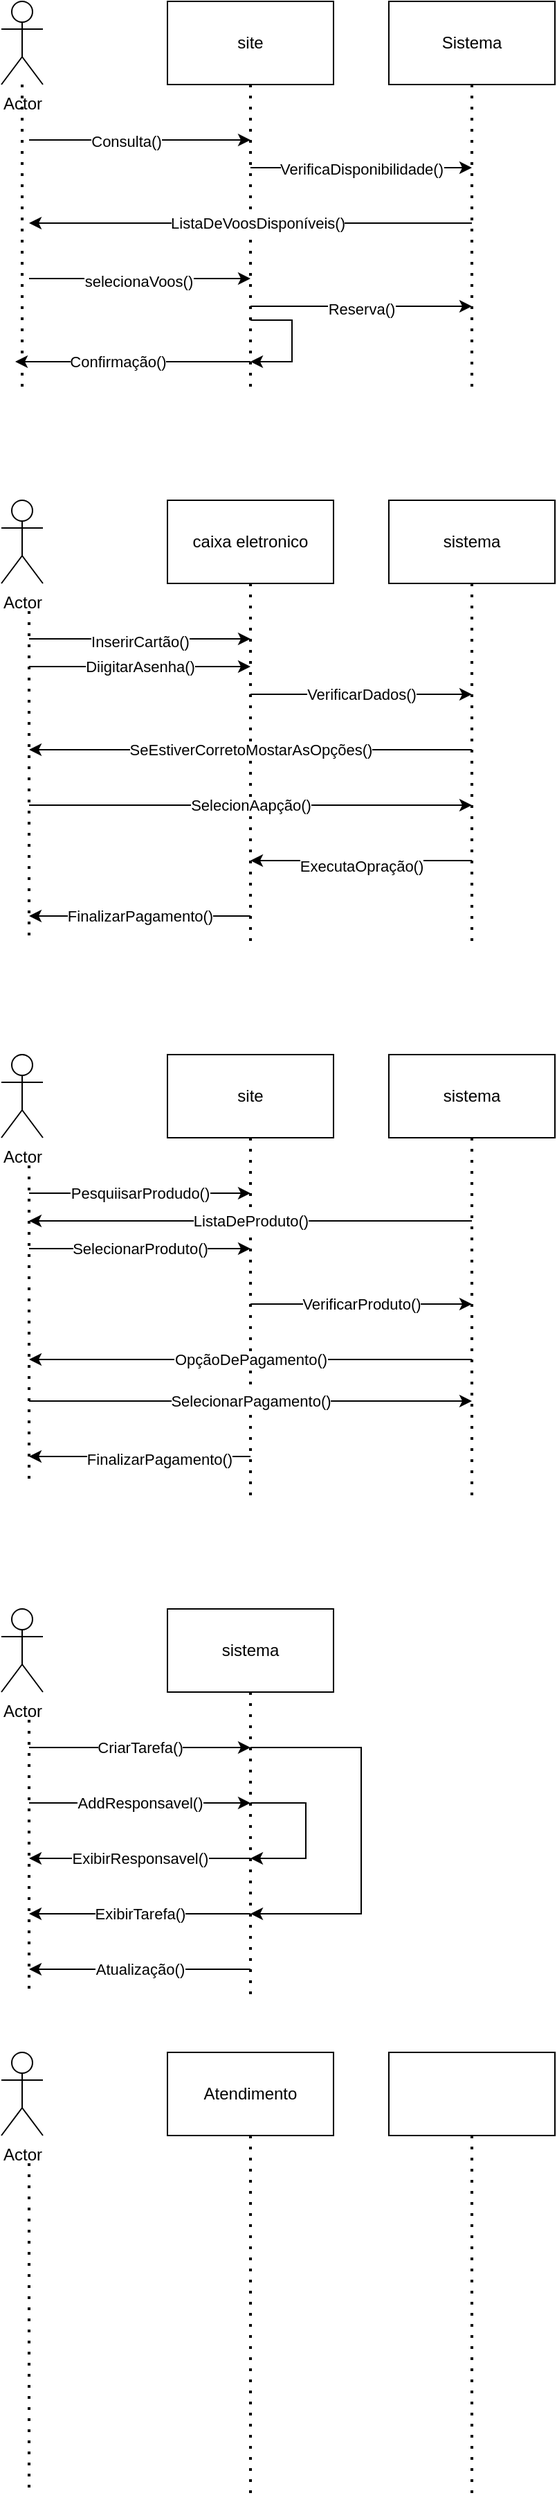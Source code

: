 <mxfile version="21.1.4" type="github">
  <diagram name="Page-1" id="2YBvvXClWsGukQMizWep">
    <mxGraphModel dx="1114" dy="616" grid="1" gridSize="10" guides="1" tooltips="1" connect="1" arrows="1" fold="1" page="1" pageScale="1" pageWidth="850" pageHeight="1100" math="0" shadow="0">
      <root>
        <mxCell id="0" />
        <mxCell id="1" parent="0" />
        <mxCell id="4xNqTKwvq2-In16SjZqR-2" value="site" style="rounded=0;whiteSpace=wrap;html=1;" vertex="1" parent="1">
          <mxGeometry x="200" y="80" width="120" height="60" as="geometry" />
        </mxCell>
        <mxCell id="4xNqTKwvq2-In16SjZqR-3" value="Sistema" style="rounded=0;whiteSpace=wrap;html=1;" vertex="1" parent="1">
          <mxGeometry x="360" y="80" width="120" height="60" as="geometry" />
        </mxCell>
        <mxCell id="4xNqTKwvq2-In16SjZqR-4" value="Actor" style="shape=umlActor;verticalLabelPosition=bottom;verticalAlign=top;html=1;outlineConnect=0;" vertex="1" parent="1">
          <mxGeometry x="80" y="80" width="30" height="60" as="geometry" />
        </mxCell>
        <mxCell id="4xNqTKwvq2-In16SjZqR-6" value="" style="endArrow=none;dashed=1;html=1;dashPattern=1 3;strokeWidth=2;rounded=0;" edge="1" parent="1" source="4xNqTKwvq2-In16SjZqR-4">
          <mxGeometry width="50" height="50" relative="1" as="geometry">
            <mxPoint x="70" y="240" as="sourcePoint" />
            <mxPoint x="95" y="360" as="targetPoint" />
          </mxGeometry>
        </mxCell>
        <mxCell id="4xNqTKwvq2-In16SjZqR-7" value="" style="endArrow=none;dashed=1;html=1;dashPattern=1 3;strokeWidth=2;rounded=0;exitX=0.5;exitY=1;exitDx=0;exitDy=0;" edge="1" parent="1" source="4xNqTKwvq2-In16SjZqR-2">
          <mxGeometry width="50" height="50" relative="1" as="geometry">
            <mxPoint x="400" y="340" as="sourcePoint" />
            <mxPoint x="260" y="360" as="targetPoint" />
          </mxGeometry>
        </mxCell>
        <mxCell id="4xNqTKwvq2-In16SjZqR-8" value="" style="endArrow=none;dashed=1;html=1;dashPattern=1 3;strokeWidth=2;rounded=0;exitX=0.5;exitY=1;exitDx=0;exitDy=0;" edge="1" parent="1" source="4xNqTKwvq2-In16SjZqR-3">
          <mxGeometry width="50" height="50" relative="1" as="geometry">
            <mxPoint x="400" y="340" as="sourcePoint" />
            <mxPoint x="420" y="360" as="targetPoint" />
          </mxGeometry>
        </mxCell>
        <mxCell id="4xNqTKwvq2-In16SjZqR-11" value="" style="endArrow=classic;html=1;rounded=0;" edge="1" parent="1">
          <mxGeometry width="50" height="50" relative="1" as="geometry">
            <mxPoint x="100" y="180" as="sourcePoint" />
            <mxPoint x="260" y="180" as="targetPoint" />
          </mxGeometry>
        </mxCell>
        <mxCell id="4xNqTKwvq2-In16SjZqR-12" value="Consulta()" style="edgeLabel;html=1;align=center;verticalAlign=middle;resizable=0;points=[];" vertex="1" connectable="0" parent="4xNqTKwvq2-In16SjZqR-11">
          <mxGeometry x="-0.125" y="-1" relative="1" as="geometry">
            <mxPoint as="offset" />
          </mxGeometry>
        </mxCell>
        <mxCell id="4xNqTKwvq2-In16SjZqR-13" value="" style="endArrow=classic;html=1;rounded=0;" edge="1" parent="1">
          <mxGeometry width="50" height="50" relative="1" as="geometry">
            <mxPoint x="260" y="200" as="sourcePoint" />
            <mxPoint x="420" y="200" as="targetPoint" />
          </mxGeometry>
        </mxCell>
        <mxCell id="4xNqTKwvq2-In16SjZqR-14" value="VerificaDisponibilidade()" style="edgeLabel;html=1;align=center;verticalAlign=middle;resizable=0;points=[];" vertex="1" connectable="0" parent="4xNqTKwvq2-In16SjZqR-13">
          <mxGeometry x="0.188" y="-1" relative="1" as="geometry">
            <mxPoint x="-15" as="offset" />
          </mxGeometry>
        </mxCell>
        <mxCell id="4xNqTKwvq2-In16SjZqR-15" value="" style="endArrow=classic;html=1;rounded=0;" edge="1" parent="1">
          <mxGeometry width="50" height="50" relative="1" as="geometry">
            <mxPoint x="420" y="240" as="sourcePoint" />
            <mxPoint x="100" y="240" as="targetPoint" />
          </mxGeometry>
        </mxCell>
        <mxCell id="4xNqTKwvq2-In16SjZqR-16" value="ListaDeVoosDisponíveis()" style="edgeLabel;html=1;align=center;verticalAlign=middle;resizable=0;points=[];" vertex="1" connectable="0" parent="4xNqTKwvq2-In16SjZqR-15">
          <mxGeometry x="-0.103" relative="1" as="geometry">
            <mxPoint x="-12" as="offset" />
          </mxGeometry>
        </mxCell>
        <mxCell id="4xNqTKwvq2-In16SjZqR-17" value="" style="endArrow=classic;html=1;rounded=0;" edge="1" parent="1">
          <mxGeometry width="50" height="50" relative="1" as="geometry">
            <mxPoint x="100" y="280" as="sourcePoint" />
            <mxPoint x="260" y="280" as="targetPoint" />
          </mxGeometry>
        </mxCell>
        <mxCell id="4xNqTKwvq2-In16SjZqR-18" value="selecionaVoos()" style="edgeLabel;html=1;align=center;verticalAlign=middle;resizable=0;points=[];" vertex="1" connectable="0" parent="4xNqTKwvq2-In16SjZqR-17">
          <mxGeometry x="-0.175" y="-2" relative="1" as="geometry">
            <mxPoint x="13" as="offset" />
          </mxGeometry>
        </mxCell>
        <mxCell id="4xNqTKwvq2-In16SjZqR-19" value="" style="endArrow=classic;html=1;rounded=0;" edge="1" parent="1">
          <mxGeometry width="50" height="50" relative="1" as="geometry">
            <mxPoint x="260" y="300" as="sourcePoint" />
            <mxPoint x="420" y="300" as="targetPoint" />
          </mxGeometry>
        </mxCell>
        <mxCell id="4xNqTKwvq2-In16SjZqR-20" value="Reserva()" style="edgeLabel;html=1;align=center;verticalAlign=middle;resizable=0;points=[];" vertex="1" connectable="0" parent="4xNqTKwvq2-In16SjZqR-19">
          <mxGeometry x="0.175" y="-2" relative="1" as="geometry">
            <mxPoint x="-14" as="offset" />
          </mxGeometry>
        </mxCell>
        <mxCell id="4xNqTKwvq2-In16SjZqR-21" value="" style="endArrow=classic;html=1;rounded=0;" edge="1" parent="1">
          <mxGeometry width="50" height="50" relative="1" as="geometry">
            <mxPoint x="260" y="340" as="sourcePoint" />
            <mxPoint x="90" y="340" as="targetPoint" />
          </mxGeometry>
        </mxCell>
        <mxCell id="4xNqTKwvq2-In16SjZqR-22" value="Confirmação()" style="edgeLabel;html=1;align=center;verticalAlign=middle;resizable=0;points=[];" vertex="1" connectable="0" parent="4xNqTKwvq2-In16SjZqR-21">
          <mxGeometry x="0.325" y="5" relative="1" as="geometry">
            <mxPoint x="16" y="-5" as="offset" />
          </mxGeometry>
        </mxCell>
        <mxCell id="4xNqTKwvq2-In16SjZqR-23" value="" style="endArrow=classic;html=1;rounded=0;" edge="1" parent="1">
          <mxGeometry width="50" height="50" relative="1" as="geometry">
            <mxPoint x="260" y="310" as="sourcePoint" />
            <mxPoint x="260" y="340" as="targetPoint" />
            <Array as="points">
              <mxPoint x="290" y="310" />
              <mxPoint x="290" y="340" />
            </Array>
          </mxGeometry>
        </mxCell>
        <mxCell id="4xNqTKwvq2-In16SjZqR-24" value="Actor" style="shape=umlActor;verticalLabelPosition=bottom;verticalAlign=top;html=1;outlineConnect=0;" vertex="1" parent="1">
          <mxGeometry x="80" y="440" width="30" height="60" as="geometry" />
        </mxCell>
        <mxCell id="4xNqTKwvq2-In16SjZqR-25" value="caixa eletronico" style="rounded=0;whiteSpace=wrap;html=1;" vertex="1" parent="1">
          <mxGeometry x="200" y="440" width="120" height="60" as="geometry" />
        </mxCell>
        <mxCell id="4xNqTKwvq2-In16SjZqR-26" value="sistema" style="rounded=0;whiteSpace=wrap;html=1;" vertex="1" parent="1">
          <mxGeometry x="360" y="440" width="120" height="60" as="geometry" />
        </mxCell>
        <mxCell id="4xNqTKwvq2-In16SjZqR-27" value="" style="endArrow=none;dashed=1;html=1;dashPattern=1 3;strokeWidth=2;rounded=0;" edge="1" parent="1">
          <mxGeometry width="50" height="50" relative="1" as="geometry">
            <mxPoint x="100" y="520" as="sourcePoint" />
            <mxPoint x="100" y="760" as="targetPoint" />
          </mxGeometry>
        </mxCell>
        <mxCell id="4xNqTKwvq2-In16SjZqR-28" value="" style="endArrow=none;dashed=1;html=1;dashPattern=1 3;strokeWidth=2;rounded=0;exitX=0.5;exitY=1;exitDx=0;exitDy=0;" edge="1" parent="1" source="4xNqTKwvq2-In16SjZqR-25">
          <mxGeometry width="50" height="50" relative="1" as="geometry">
            <mxPoint x="250" y="520" as="sourcePoint" />
            <mxPoint x="260" y="760" as="targetPoint" />
          </mxGeometry>
        </mxCell>
        <mxCell id="4xNqTKwvq2-In16SjZqR-29" value="" style="endArrow=none;dashed=1;html=1;dashPattern=1 3;strokeWidth=2;rounded=0;exitX=0.5;exitY=1;exitDx=0;exitDy=0;" edge="1" parent="1" source="4xNqTKwvq2-In16SjZqR-26">
          <mxGeometry width="50" height="50" relative="1" as="geometry">
            <mxPoint x="400" y="640" as="sourcePoint" />
            <mxPoint x="420" y="760" as="targetPoint" />
          </mxGeometry>
        </mxCell>
        <mxCell id="4xNqTKwvq2-In16SjZqR-30" value="" style="endArrow=classic;html=1;rounded=0;" edge="1" parent="1">
          <mxGeometry width="50" height="50" relative="1" as="geometry">
            <mxPoint x="100" y="540" as="sourcePoint" />
            <mxPoint x="260" y="540" as="targetPoint" />
          </mxGeometry>
        </mxCell>
        <mxCell id="4xNqTKwvq2-In16SjZqR-31" value="InserirCartão()" style="edgeLabel;html=1;align=center;verticalAlign=middle;resizable=0;points=[];" vertex="1" connectable="0" parent="4xNqTKwvq2-In16SjZqR-30">
          <mxGeometry x="0.188" y="-2" relative="1" as="geometry">
            <mxPoint x="-15" as="offset" />
          </mxGeometry>
        </mxCell>
        <mxCell id="4xNqTKwvq2-In16SjZqR-32" value="" style="endArrow=classic;html=1;rounded=0;" edge="1" parent="1">
          <mxGeometry relative="1" as="geometry">
            <mxPoint x="100" y="560" as="sourcePoint" />
            <mxPoint x="260" y="560" as="targetPoint" />
          </mxGeometry>
        </mxCell>
        <mxCell id="4xNqTKwvq2-In16SjZqR-33" value="DiigitarAsenha()" style="edgeLabel;resizable=0;html=1;align=center;verticalAlign=middle;" connectable="0" vertex="1" parent="4xNqTKwvq2-In16SjZqR-32">
          <mxGeometry relative="1" as="geometry" />
        </mxCell>
        <mxCell id="4xNqTKwvq2-In16SjZqR-34" value="" style="endArrow=classic;html=1;rounded=0;" edge="1" parent="1">
          <mxGeometry relative="1" as="geometry">
            <mxPoint x="260" y="580" as="sourcePoint" />
            <mxPoint x="420" y="580" as="targetPoint" />
            <Array as="points" />
          </mxGeometry>
        </mxCell>
        <mxCell id="4xNqTKwvq2-In16SjZqR-35" value="VerificarDados()" style="edgeLabel;resizable=0;html=1;align=center;verticalAlign=middle;" connectable="0" vertex="1" parent="4xNqTKwvq2-In16SjZqR-34">
          <mxGeometry relative="1" as="geometry" />
        </mxCell>
        <mxCell id="4xNqTKwvq2-In16SjZqR-36" value="" style="endArrow=classic;html=1;rounded=0;" edge="1" parent="1">
          <mxGeometry relative="1" as="geometry">
            <mxPoint x="420" y="620" as="sourcePoint" />
            <mxPoint x="100" y="620" as="targetPoint" />
          </mxGeometry>
        </mxCell>
        <mxCell id="4xNqTKwvq2-In16SjZqR-37" value="SeEstiverCorretoMostarAsOpções()" style="edgeLabel;resizable=0;html=1;align=center;verticalAlign=middle;" connectable="0" vertex="1" parent="4xNqTKwvq2-In16SjZqR-36">
          <mxGeometry relative="1" as="geometry" />
        </mxCell>
        <mxCell id="4xNqTKwvq2-In16SjZqR-38" value="" style="endArrow=classic;html=1;rounded=0;" edge="1" parent="1">
          <mxGeometry relative="1" as="geometry">
            <mxPoint x="100" y="660" as="sourcePoint" />
            <mxPoint x="420" y="660" as="targetPoint" />
          </mxGeometry>
        </mxCell>
        <mxCell id="4xNqTKwvq2-In16SjZqR-39" value="SelecionAapção()" style="edgeLabel;resizable=0;html=1;align=center;verticalAlign=middle;" connectable="0" vertex="1" parent="4xNqTKwvq2-In16SjZqR-38">
          <mxGeometry relative="1" as="geometry" />
        </mxCell>
        <mxCell id="4xNqTKwvq2-In16SjZqR-40" value="" style="endArrow=classic;html=1;rounded=0;" edge="1" parent="1">
          <mxGeometry width="50" height="50" relative="1" as="geometry">
            <mxPoint x="420" y="700" as="sourcePoint" />
            <mxPoint x="260" y="700" as="targetPoint" />
          </mxGeometry>
        </mxCell>
        <mxCell id="4xNqTKwvq2-In16SjZqR-41" value="ExecutaOpração()" style="edgeLabel;html=1;align=center;verticalAlign=middle;resizable=0;points=[];" vertex="1" connectable="0" parent="4xNqTKwvq2-In16SjZqR-40">
          <mxGeometry x="-0.388" y="4" relative="1" as="geometry">
            <mxPoint x="-31" as="offset" />
          </mxGeometry>
        </mxCell>
        <mxCell id="4xNqTKwvq2-In16SjZqR-42" value="" style="endArrow=classic;html=1;rounded=0;" edge="1" parent="1">
          <mxGeometry relative="1" as="geometry">
            <mxPoint x="260" y="740" as="sourcePoint" />
            <mxPoint x="100" y="740" as="targetPoint" />
          </mxGeometry>
        </mxCell>
        <mxCell id="4xNqTKwvq2-In16SjZqR-43" value="FinalizarPagamento()" style="edgeLabel;resizable=0;html=1;align=center;verticalAlign=middle;" connectable="0" vertex="1" parent="4xNqTKwvq2-In16SjZqR-42">
          <mxGeometry relative="1" as="geometry" />
        </mxCell>
        <mxCell id="4xNqTKwvq2-In16SjZqR-45" value="Actor" style="shape=umlActor;verticalLabelPosition=bottom;verticalAlign=top;html=1;outlineConnect=0;" vertex="1" parent="1">
          <mxGeometry x="80" y="840" width="30" height="60" as="geometry" />
        </mxCell>
        <mxCell id="4xNqTKwvq2-In16SjZqR-46" value="site" style="rounded=0;whiteSpace=wrap;html=1;" vertex="1" parent="1">
          <mxGeometry x="200" y="840" width="120" height="60" as="geometry" />
        </mxCell>
        <mxCell id="4xNqTKwvq2-In16SjZqR-47" value="sistema" style="rounded=0;whiteSpace=wrap;html=1;" vertex="1" parent="1">
          <mxGeometry x="360" y="840" width="120" height="60" as="geometry" />
        </mxCell>
        <mxCell id="4xNqTKwvq2-In16SjZqR-48" value="" style="endArrow=none;dashed=1;html=1;dashPattern=1 3;strokeWidth=2;rounded=0;" edge="1" parent="1">
          <mxGeometry width="50" height="50" relative="1" as="geometry">
            <mxPoint x="100" y="920" as="sourcePoint" />
            <mxPoint x="100" y="1150" as="targetPoint" />
          </mxGeometry>
        </mxCell>
        <mxCell id="4xNqTKwvq2-In16SjZqR-51" value="" style="endArrow=none;dashed=1;html=1;dashPattern=1 3;strokeWidth=2;rounded=0;exitX=0.5;exitY=1;exitDx=0;exitDy=0;" edge="1" parent="1" source="4xNqTKwvq2-In16SjZqR-46">
          <mxGeometry width="50" height="50" relative="1" as="geometry">
            <mxPoint x="400" y="1040" as="sourcePoint" />
            <mxPoint x="260" y="1160" as="targetPoint" />
          </mxGeometry>
        </mxCell>
        <mxCell id="4xNqTKwvq2-In16SjZqR-52" value="" style="endArrow=none;dashed=1;html=1;dashPattern=1 3;strokeWidth=2;rounded=0;exitX=0.5;exitY=1;exitDx=0;exitDy=0;" edge="1" parent="1" source="4xNqTKwvq2-In16SjZqR-47">
          <mxGeometry width="50" height="50" relative="1" as="geometry">
            <mxPoint x="400" y="1040" as="sourcePoint" />
            <mxPoint x="420" y="1160" as="targetPoint" />
          </mxGeometry>
        </mxCell>
        <mxCell id="4xNqTKwvq2-In16SjZqR-53" value="" style="endArrow=classic;html=1;rounded=0;" edge="1" parent="1">
          <mxGeometry relative="1" as="geometry">
            <mxPoint x="100" y="940" as="sourcePoint" />
            <mxPoint x="260" y="940" as="targetPoint" />
          </mxGeometry>
        </mxCell>
        <mxCell id="4xNqTKwvq2-In16SjZqR-54" value="PesquiisarProdudo()" style="edgeLabel;resizable=0;html=1;align=center;verticalAlign=middle;" connectable="0" vertex="1" parent="4xNqTKwvq2-In16SjZqR-53">
          <mxGeometry relative="1" as="geometry" />
        </mxCell>
        <mxCell id="4xNqTKwvq2-In16SjZqR-56" value="" style="endArrow=classic;html=1;rounded=0;" edge="1" parent="1">
          <mxGeometry relative="1" as="geometry">
            <mxPoint x="420" y="960" as="sourcePoint" />
            <mxPoint x="100" y="960" as="targetPoint" />
          </mxGeometry>
        </mxCell>
        <mxCell id="4xNqTKwvq2-In16SjZqR-57" value="ListaDeProduto()" style="edgeLabel;resizable=0;html=1;align=center;verticalAlign=middle;" connectable="0" vertex="1" parent="4xNqTKwvq2-In16SjZqR-56">
          <mxGeometry relative="1" as="geometry" />
        </mxCell>
        <mxCell id="4xNqTKwvq2-In16SjZqR-58" value="" style="endArrow=classic;html=1;rounded=0;" edge="1" parent="1">
          <mxGeometry relative="1" as="geometry">
            <mxPoint x="100" y="980" as="sourcePoint" />
            <mxPoint x="260" y="980" as="targetPoint" />
          </mxGeometry>
        </mxCell>
        <mxCell id="4xNqTKwvq2-In16SjZqR-59" value="SelecionarProduto()" style="edgeLabel;resizable=0;html=1;align=center;verticalAlign=middle;" connectable="0" vertex="1" parent="4xNqTKwvq2-In16SjZqR-58">
          <mxGeometry relative="1" as="geometry" />
        </mxCell>
        <mxCell id="4xNqTKwvq2-In16SjZqR-62" value="" style="endArrow=classic;html=1;rounded=0;" edge="1" parent="1">
          <mxGeometry relative="1" as="geometry">
            <mxPoint x="260" y="1020" as="sourcePoint" />
            <mxPoint x="420" y="1020" as="targetPoint" />
          </mxGeometry>
        </mxCell>
        <mxCell id="4xNqTKwvq2-In16SjZqR-63" value="VerificarProduto()" style="edgeLabel;resizable=0;html=1;align=center;verticalAlign=middle;" connectable="0" vertex="1" parent="4xNqTKwvq2-In16SjZqR-62">
          <mxGeometry relative="1" as="geometry" />
        </mxCell>
        <mxCell id="4xNqTKwvq2-In16SjZqR-65" value="" style="endArrow=classic;html=1;rounded=0;" edge="1" parent="1">
          <mxGeometry relative="1" as="geometry">
            <mxPoint x="420" y="1060" as="sourcePoint" />
            <mxPoint x="100" y="1060" as="targetPoint" />
          </mxGeometry>
        </mxCell>
        <mxCell id="4xNqTKwvq2-In16SjZqR-66" value="OpçãoDePagamento()" style="edgeLabel;resizable=0;html=1;align=center;verticalAlign=middle;" connectable="0" vertex="1" parent="4xNqTKwvq2-In16SjZqR-65">
          <mxGeometry relative="1" as="geometry" />
        </mxCell>
        <mxCell id="4xNqTKwvq2-In16SjZqR-67" value="" style="endArrow=classic;html=1;rounded=0;" edge="1" parent="1">
          <mxGeometry relative="1" as="geometry">
            <mxPoint x="100" y="1090" as="sourcePoint" />
            <mxPoint x="420" y="1090" as="targetPoint" />
          </mxGeometry>
        </mxCell>
        <mxCell id="4xNqTKwvq2-In16SjZqR-68" value="SelecionarPagamento()" style="edgeLabel;resizable=0;html=1;align=center;verticalAlign=middle;" connectable="0" vertex="1" parent="4xNqTKwvq2-In16SjZqR-67">
          <mxGeometry relative="1" as="geometry" />
        </mxCell>
        <mxCell id="4xNqTKwvq2-In16SjZqR-69" value="" style="endArrow=classic;html=1;rounded=0;" edge="1" parent="1">
          <mxGeometry width="50" height="50" relative="1" as="geometry">
            <mxPoint x="260" y="1130" as="sourcePoint" />
            <mxPoint x="100" y="1130" as="targetPoint" />
          </mxGeometry>
        </mxCell>
        <mxCell id="4xNqTKwvq2-In16SjZqR-70" value="FinalizarPagamento()" style="edgeLabel;html=1;align=center;verticalAlign=middle;resizable=0;points=[];" vertex="1" connectable="0" parent="4xNqTKwvq2-In16SjZqR-69">
          <mxGeometry x="-0.175" y="2" relative="1" as="geometry">
            <mxPoint as="offset" />
          </mxGeometry>
        </mxCell>
        <mxCell id="4xNqTKwvq2-In16SjZqR-71" value="Actor" style="shape=umlActor;verticalLabelPosition=bottom;verticalAlign=top;html=1;outlineConnect=0;" vertex="1" parent="1">
          <mxGeometry x="80" y="1240" width="30" height="60" as="geometry" />
        </mxCell>
        <mxCell id="4xNqTKwvq2-In16SjZqR-72" value="sistema" style="rounded=0;whiteSpace=wrap;html=1;" vertex="1" parent="1">
          <mxGeometry x="200" y="1240" width="120" height="60" as="geometry" />
        </mxCell>
        <mxCell id="4xNqTKwvq2-In16SjZqR-74" value="" style="endArrow=none;dashed=1;html=1;dashPattern=1 3;strokeWidth=2;rounded=0;" edge="1" parent="1">
          <mxGeometry width="50" height="50" relative="1" as="geometry">
            <mxPoint x="100" y="1320" as="sourcePoint" />
            <mxPoint x="100" y="1520" as="targetPoint" />
          </mxGeometry>
        </mxCell>
        <mxCell id="4xNqTKwvq2-In16SjZqR-75" value="" style="endArrow=none;dashed=1;html=1;dashPattern=1 3;strokeWidth=2;rounded=0;exitX=0.5;exitY=1;exitDx=0;exitDy=0;" edge="1" parent="1" source="4xNqTKwvq2-In16SjZqR-72">
          <mxGeometry width="50" height="50" relative="1" as="geometry">
            <mxPoint x="400" y="1540" as="sourcePoint" />
            <mxPoint x="260" y="1520" as="targetPoint" />
          </mxGeometry>
        </mxCell>
        <mxCell id="4xNqTKwvq2-In16SjZqR-76" value="" style="endArrow=classic;html=1;rounded=0;" edge="1" parent="1">
          <mxGeometry relative="1" as="geometry">
            <mxPoint x="100" y="1340" as="sourcePoint" />
            <mxPoint x="260" y="1340" as="targetPoint" />
          </mxGeometry>
        </mxCell>
        <mxCell id="4xNqTKwvq2-In16SjZqR-77" value="CriarTarefa()" style="edgeLabel;resizable=0;html=1;align=center;verticalAlign=middle;" connectable="0" vertex="1" parent="4xNqTKwvq2-In16SjZqR-76">
          <mxGeometry relative="1" as="geometry" />
        </mxCell>
        <mxCell id="4xNqTKwvq2-In16SjZqR-78" value="" style="endArrow=classic;html=1;rounded=0;" edge="1" parent="1">
          <mxGeometry relative="1" as="geometry">
            <mxPoint x="100" y="1380" as="sourcePoint" />
            <mxPoint x="260" y="1380" as="targetPoint" />
          </mxGeometry>
        </mxCell>
        <mxCell id="4xNqTKwvq2-In16SjZqR-79" value="AddResponsavel()" style="edgeLabel;resizable=0;html=1;align=center;verticalAlign=middle;" connectable="0" vertex="1" parent="4xNqTKwvq2-In16SjZqR-78">
          <mxGeometry relative="1" as="geometry" />
        </mxCell>
        <mxCell id="4xNqTKwvq2-In16SjZqR-80" value="" style="endArrow=classic;html=1;rounded=0;" edge="1" parent="1">
          <mxGeometry relative="1" as="geometry">
            <mxPoint x="260" y="1500" as="sourcePoint" />
            <mxPoint x="100" y="1500" as="targetPoint" />
          </mxGeometry>
        </mxCell>
        <mxCell id="4xNqTKwvq2-In16SjZqR-81" value="Atualização()" style="edgeLabel;resizable=0;html=1;align=center;verticalAlign=middle;" connectable="0" vertex="1" parent="4xNqTKwvq2-In16SjZqR-80">
          <mxGeometry relative="1" as="geometry" />
        </mxCell>
        <mxCell id="4xNqTKwvq2-In16SjZqR-84" value="" style="endArrow=classic;html=1;rounded=0;" edge="1" parent="1">
          <mxGeometry relative="1" as="geometry">
            <mxPoint x="260" y="1460" as="sourcePoint" />
            <mxPoint x="100" y="1460" as="targetPoint" />
          </mxGeometry>
        </mxCell>
        <mxCell id="4xNqTKwvq2-In16SjZqR-85" value="ExibirTarefa()" style="edgeLabel;resizable=0;html=1;align=center;verticalAlign=middle;" connectable="0" vertex="1" parent="4xNqTKwvq2-In16SjZqR-84">
          <mxGeometry relative="1" as="geometry" />
        </mxCell>
        <mxCell id="4xNqTKwvq2-In16SjZqR-86" value="" style="endArrow=classic;html=1;rounded=0;" edge="1" parent="1">
          <mxGeometry relative="1" as="geometry">
            <mxPoint x="260" y="1420" as="sourcePoint" />
            <mxPoint x="100" y="1420" as="targetPoint" />
          </mxGeometry>
        </mxCell>
        <mxCell id="4xNqTKwvq2-In16SjZqR-87" value="ExibirResponsavel()" style="edgeLabel;resizable=0;html=1;align=center;verticalAlign=middle;" connectable="0" vertex="1" parent="4xNqTKwvq2-In16SjZqR-86">
          <mxGeometry relative="1" as="geometry" />
        </mxCell>
        <mxCell id="4xNqTKwvq2-In16SjZqR-89" value="" style="endArrow=classic;html=1;rounded=0;" edge="1" parent="1">
          <mxGeometry width="50" height="50" relative="1" as="geometry">
            <mxPoint x="260" y="1340" as="sourcePoint" />
            <mxPoint x="260" y="1460" as="targetPoint" />
            <Array as="points">
              <mxPoint x="340" y="1340" />
              <mxPoint x="340" y="1460" />
            </Array>
          </mxGeometry>
        </mxCell>
        <mxCell id="4xNqTKwvq2-In16SjZqR-90" value="" style="endArrow=classic;html=1;rounded=0;" edge="1" parent="1">
          <mxGeometry width="50" height="50" relative="1" as="geometry">
            <mxPoint x="260" y="1380" as="sourcePoint" />
            <mxPoint x="260" y="1420" as="targetPoint" />
            <Array as="points">
              <mxPoint x="300" y="1380" />
              <mxPoint x="300" y="1420" />
            </Array>
          </mxGeometry>
        </mxCell>
        <mxCell id="4xNqTKwvq2-In16SjZqR-91" value="Actor" style="shape=umlActor;verticalLabelPosition=bottom;verticalAlign=top;html=1;outlineConnect=0;" vertex="1" parent="1">
          <mxGeometry x="80" y="1560" width="30" height="60" as="geometry" />
        </mxCell>
        <mxCell id="4xNqTKwvq2-In16SjZqR-92" value="Atendimento" style="rounded=0;whiteSpace=wrap;html=1;" vertex="1" parent="1">
          <mxGeometry x="200" y="1560" width="120" height="60" as="geometry" />
        </mxCell>
        <mxCell id="4xNqTKwvq2-In16SjZqR-93" value="" style="rounded=0;whiteSpace=wrap;html=1;" vertex="1" parent="1">
          <mxGeometry x="360" y="1560" width="120" height="60" as="geometry" />
        </mxCell>
        <mxCell id="4xNqTKwvq2-In16SjZqR-94" value="" style="endArrow=none;dashed=1;html=1;dashPattern=1 3;strokeWidth=2;rounded=0;" edge="1" parent="1">
          <mxGeometry width="50" height="50" relative="1" as="geometry">
            <mxPoint x="100" y="1640" as="sourcePoint" />
            <mxPoint x="100" y="1880" as="targetPoint" />
          </mxGeometry>
        </mxCell>
        <mxCell id="4xNqTKwvq2-In16SjZqR-95" value="" style="endArrow=none;dashed=1;html=1;dashPattern=1 3;strokeWidth=2;rounded=0;exitX=0.5;exitY=1;exitDx=0;exitDy=0;" edge="1" parent="1" source="4xNqTKwvq2-In16SjZqR-92">
          <mxGeometry width="50" height="50" relative="1" as="geometry">
            <mxPoint x="400" y="1840" as="sourcePoint" />
            <mxPoint x="260" y="1880" as="targetPoint" />
          </mxGeometry>
        </mxCell>
        <mxCell id="4xNqTKwvq2-In16SjZqR-96" value="" style="endArrow=none;dashed=1;html=1;dashPattern=1 3;strokeWidth=2;rounded=0;exitX=0.5;exitY=1;exitDx=0;exitDy=0;" edge="1" parent="1" source="4xNqTKwvq2-In16SjZqR-93">
          <mxGeometry width="50" height="50" relative="1" as="geometry">
            <mxPoint x="400" y="1840" as="sourcePoint" />
            <mxPoint x="420" y="1880" as="targetPoint" />
          </mxGeometry>
        </mxCell>
      </root>
    </mxGraphModel>
  </diagram>
</mxfile>
